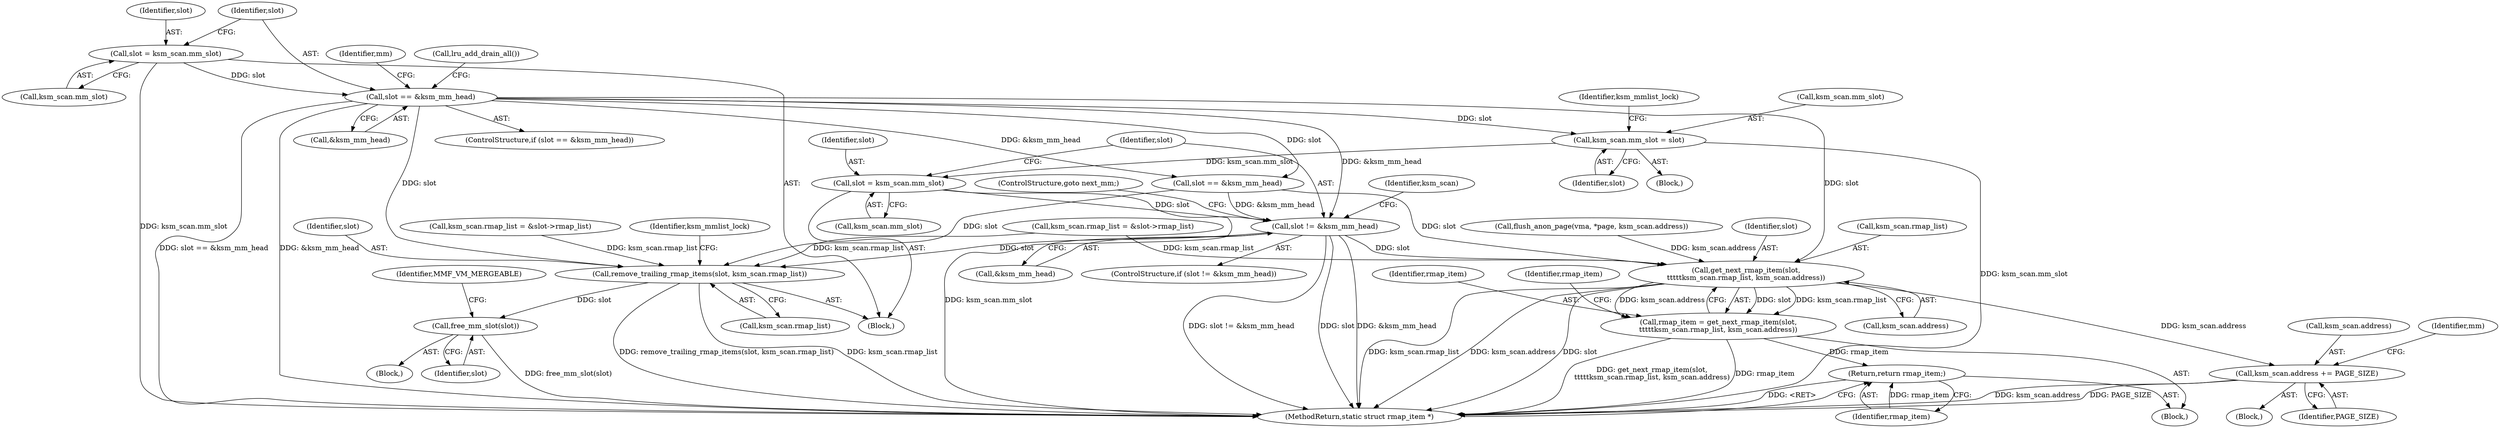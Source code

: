 digraph "0_linux_2b472611a32a72f4a118c069c2d62a1a3f087afd@pointer" {
"1000138" [label="(Call,ksm_scan.mm_slot = slot)"];
"1000126" [label="(Call,slot == &ksm_mm_head)"];
"1000120" [label="(Call,slot = ksm_scan.mm_slot)"];
"1000403" [label="(Call,slot = ksm_scan.mm_slot)"];
"1000409" [label="(Call,slot != &ksm_mm_head)"];
"1000289" [label="(Call,get_next_rmap_item(slot,\n\t\t\t\t\tksm_scan.rmap_list, ksm_scan.address))"];
"1000287" [label="(Call,rmap_item = get_next_rmap_item(slot,\n\t\t\t\t\tksm_scan.rmap_list, ksm_scan.address))"];
"1000322" [label="(Return,return rmap_item;)"];
"1000308" [label="(Call,ksm_scan.address += PAGE_SIZE)"];
"1000350" [label="(Call,remove_trailing_rmap_items(slot, ksm_scan.rmap_list))"];
"1000378" [label="(Call,free_mm_slot(slot))"];
"1000294" [label="(Call,ksm_scan.address)"];
"1000288" [label="(Identifier,rmap_item)"];
"1000299" [label="(Block,)"];
"1000409" [label="(Call,slot != &ksm_mm_head)"];
"1000289" [label="(Call,get_next_rmap_item(slot,\n\t\t\t\t\tksm_scan.rmap_list, ksm_scan.address))"];
"1000378" [label="(Call,free_mm_slot(slot))"];
"1000128" [label="(Call,&ksm_mm_head)"];
"1000291" [label="(Call,ksm_scan.rmap_list)"];
"1000168" [label="(Identifier,mm)"];
"1000277" [label="(Call,flush_anon_page(vma, *page, ksm_scan.address))"];
"1000420" [label="(MethodReturn,static struct rmap_item *)"];
"1000411" [label="(Call,&ksm_mm_head)"];
"1000309" [label="(Call,ksm_scan.address)"];
"1000416" [label="(Identifier,ksm_scan)"];
"1000342" [label="(Call,ksm_scan.rmap_list = &slot->rmap_list)"];
"1000125" [label="(ControlStructure,if (slot == &ksm_mm_head))"];
"1000381" [label="(Identifier,MMF_VM_MERGEABLE)"];
"1000159" [label="(Call,ksm_scan.rmap_list = &slot->rmap_list)"];
"1000142" [label="(Identifier,slot)"];
"1000120" [label="(Call,slot = ksm_scan.mm_slot)"];
"1000357" [label="(Identifier,ksm_mmlist_lock)"];
"1000145" [label="(Identifier,ksm_mmlist_lock)"];
"1000408" [label="(ControlStructure,if (slot != &ksm_mm_head))"];
"1000138" [label="(Call,ksm_scan.mm_slot = slot)"];
"1000127" [label="(Identifier,slot)"];
"1000126" [label="(Call,slot == &ksm_mm_head)"];
"1000130" [label="(Block,)"];
"1000410" [label="(Identifier,slot)"];
"1000364" [label="(Block,)"];
"1000107" [label="(Block,)"];
"1000405" [label="(Call,ksm_scan.mm_slot)"];
"1000413" [label="(ControlStructure,goto next_mm;)"];
"1000379" [label="(Identifier,slot)"];
"1000121" [label="(Identifier,slot)"];
"1000290" [label="(Identifier,slot)"];
"1000351" [label="(Identifier,slot)"];
"1000139" [label="(Call,ksm_scan.mm_slot)"];
"1000323" [label="(Identifier,rmap_item)"];
"1000352" [label="(Call,ksm_scan.rmap_list)"];
"1000298" [label="(Identifier,rmap_item)"];
"1000312" [label="(Identifier,PAGE_SIZE)"];
"1000350" [label="(Call,remove_trailing_rmap_items(slot, ksm_scan.rmap_list))"];
"1000287" [label="(Call,rmap_item = get_next_rmap_item(slot,\n\t\t\t\t\tksm_scan.rmap_list, ksm_scan.address))"];
"1000122" [label="(Call,ksm_scan.mm_slot)"];
"1000308" [label="(Call,ksm_scan.address += PAGE_SIZE)"];
"1000147" [label="(Call,slot == &ksm_mm_head)"];
"1000404" [label="(Identifier,slot)"];
"1000322" [label="(Return,return rmap_item;)"];
"1000131" [label="(Call,lru_add_drain_all())"];
"1000276" [label="(Block,)"];
"1000403" [label="(Call,slot = ksm_scan.mm_slot)"];
"1000320" [label="(Identifier,mm)"];
"1000138" -> "1000130"  [label="AST: "];
"1000138" -> "1000142"  [label="CFG: "];
"1000139" -> "1000138"  [label="AST: "];
"1000142" -> "1000138"  [label="AST: "];
"1000145" -> "1000138"  [label="CFG: "];
"1000138" -> "1000420"  [label="DDG: ksm_scan.mm_slot"];
"1000126" -> "1000138"  [label="DDG: slot"];
"1000138" -> "1000403"  [label="DDG: ksm_scan.mm_slot"];
"1000126" -> "1000125"  [label="AST: "];
"1000126" -> "1000128"  [label="CFG: "];
"1000127" -> "1000126"  [label="AST: "];
"1000128" -> "1000126"  [label="AST: "];
"1000131" -> "1000126"  [label="CFG: "];
"1000168" -> "1000126"  [label="CFG: "];
"1000126" -> "1000420"  [label="DDG: slot == &ksm_mm_head"];
"1000126" -> "1000420"  [label="DDG: &ksm_mm_head"];
"1000120" -> "1000126"  [label="DDG: slot"];
"1000126" -> "1000147"  [label="DDG: slot"];
"1000126" -> "1000147"  [label="DDG: &ksm_mm_head"];
"1000126" -> "1000289"  [label="DDG: slot"];
"1000126" -> "1000350"  [label="DDG: slot"];
"1000126" -> "1000409"  [label="DDG: &ksm_mm_head"];
"1000120" -> "1000107"  [label="AST: "];
"1000120" -> "1000122"  [label="CFG: "];
"1000121" -> "1000120"  [label="AST: "];
"1000122" -> "1000120"  [label="AST: "];
"1000127" -> "1000120"  [label="CFG: "];
"1000120" -> "1000420"  [label="DDG: ksm_scan.mm_slot"];
"1000403" -> "1000107"  [label="AST: "];
"1000403" -> "1000405"  [label="CFG: "];
"1000404" -> "1000403"  [label="AST: "];
"1000405" -> "1000403"  [label="AST: "];
"1000410" -> "1000403"  [label="CFG: "];
"1000403" -> "1000420"  [label="DDG: ksm_scan.mm_slot"];
"1000403" -> "1000409"  [label="DDG: slot"];
"1000409" -> "1000408"  [label="AST: "];
"1000409" -> "1000411"  [label="CFG: "];
"1000410" -> "1000409"  [label="AST: "];
"1000411" -> "1000409"  [label="AST: "];
"1000413" -> "1000409"  [label="CFG: "];
"1000416" -> "1000409"  [label="CFG: "];
"1000409" -> "1000420"  [label="DDG: &ksm_mm_head"];
"1000409" -> "1000420"  [label="DDG: slot != &ksm_mm_head"];
"1000409" -> "1000420"  [label="DDG: slot"];
"1000409" -> "1000289"  [label="DDG: slot"];
"1000409" -> "1000350"  [label="DDG: slot"];
"1000147" -> "1000409"  [label="DDG: &ksm_mm_head"];
"1000289" -> "1000287"  [label="AST: "];
"1000289" -> "1000294"  [label="CFG: "];
"1000290" -> "1000289"  [label="AST: "];
"1000291" -> "1000289"  [label="AST: "];
"1000294" -> "1000289"  [label="AST: "];
"1000287" -> "1000289"  [label="CFG: "];
"1000289" -> "1000420"  [label="DDG: ksm_scan.rmap_list"];
"1000289" -> "1000420"  [label="DDG: ksm_scan.address"];
"1000289" -> "1000420"  [label="DDG: slot"];
"1000289" -> "1000287"  [label="DDG: slot"];
"1000289" -> "1000287"  [label="DDG: ksm_scan.rmap_list"];
"1000289" -> "1000287"  [label="DDG: ksm_scan.address"];
"1000147" -> "1000289"  [label="DDG: slot"];
"1000159" -> "1000289"  [label="DDG: ksm_scan.rmap_list"];
"1000277" -> "1000289"  [label="DDG: ksm_scan.address"];
"1000289" -> "1000308"  [label="DDG: ksm_scan.address"];
"1000287" -> "1000276"  [label="AST: "];
"1000288" -> "1000287"  [label="AST: "];
"1000298" -> "1000287"  [label="CFG: "];
"1000287" -> "1000420"  [label="DDG: get_next_rmap_item(slot,\n\t\t\t\t\tksm_scan.rmap_list, ksm_scan.address)"];
"1000287" -> "1000420"  [label="DDG: rmap_item"];
"1000287" -> "1000322"  [label="DDG: rmap_item"];
"1000322" -> "1000276"  [label="AST: "];
"1000322" -> "1000323"  [label="CFG: "];
"1000323" -> "1000322"  [label="AST: "];
"1000420" -> "1000322"  [label="CFG: "];
"1000322" -> "1000420"  [label="DDG: <RET>"];
"1000323" -> "1000322"  [label="DDG: rmap_item"];
"1000308" -> "1000299"  [label="AST: "];
"1000308" -> "1000312"  [label="CFG: "];
"1000309" -> "1000308"  [label="AST: "];
"1000312" -> "1000308"  [label="AST: "];
"1000320" -> "1000308"  [label="CFG: "];
"1000308" -> "1000420"  [label="DDG: ksm_scan.address"];
"1000308" -> "1000420"  [label="DDG: PAGE_SIZE"];
"1000350" -> "1000107"  [label="AST: "];
"1000350" -> "1000352"  [label="CFG: "];
"1000351" -> "1000350"  [label="AST: "];
"1000352" -> "1000350"  [label="AST: "];
"1000357" -> "1000350"  [label="CFG: "];
"1000350" -> "1000420"  [label="DDG: remove_trailing_rmap_items(slot, ksm_scan.rmap_list)"];
"1000350" -> "1000420"  [label="DDG: ksm_scan.rmap_list"];
"1000147" -> "1000350"  [label="DDG: slot"];
"1000342" -> "1000350"  [label="DDG: ksm_scan.rmap_list"];
"1000159" -> "1000350"  [label="DDG: ksm_scan.rmap_list"];
"1000350" -> "1000378"  [label="DDG: slot"];
"1000378" -> "1000364"  [label="AST: "];
"1000378" -> "1000379"  [label="CFG: "];
"1000379" -> "1000378"  [label="AST: "];
"1000381" -> "1000378"  [label="CFG: "];
"1000378" -> "1000420"  [label="DDG: free_mm_slot(slot)"];
}
